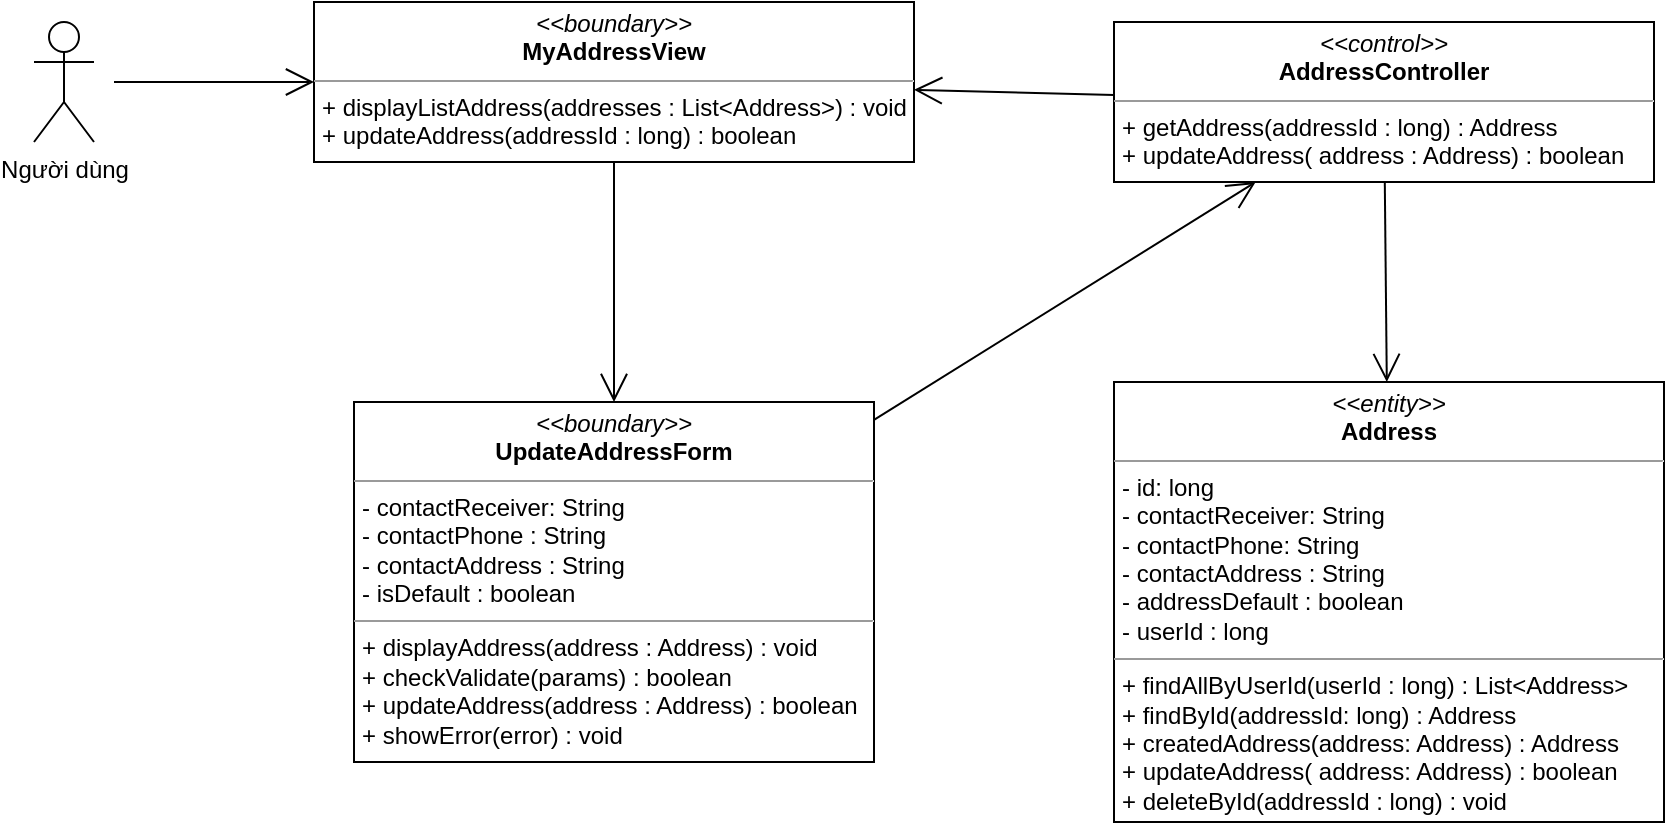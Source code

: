<mxfile version="14.7.4" type="device"><diagram id="C5RBs43oDa-KdzZeNtuy" name="Page-1"><mxGraphModel dx="2249" dy="794" grid="1" gridSize="10" guides="1" tooltips="1" connect="1" arrows="1" fold="1" page="1" pageScale="1" pageWidth="827" pageHeight="1169" math="0" shadow="0"><root><mxCell id="WIyWlLk6GJQsqaUBKTNV-0"/><mxCell id="WIyWlLk6GJQsqaUBKTNV-1" parent="WIyWlLk6GJQsqaUBKTNV-0"/><mxCell id="mKSSwaflYYiLRfJWTIJn-1" value="" style="endArrow=open;endFill=1;endSize=12;html=1;" parent="WIyWlLk6GJQsqaUBKTNV-1" source="Ir7iyALLqu-9nc8AwdAp-0" target="dgDBs6-We98Yv86p20uv-0" edge="1"><mxGeometry width="160" relative="1" as="geometry"><mxPoint x="-10" y="200.23" as="sourcePoint"/><mxPoint x="280" y="197.5" as="targetPoint"/></mxGeometry></mxCell><mxCell id="mKSSwaflYYiLRfJWTIJn-2" value="&lt;p style=&quot;margin: 0px ; margin-top: 4px ; text-align: center&quot;&gt;&lt;i&gt;&amp;lt;&amp;lt;entity&amp;gt;&amp;gt;&lt;/i&gt;&lt;br&gt;&lt;b&gt;Address&lt;/b&gt;&lt;/p&gt;&lt;hr size=&quot;1&quot;&gt;&lt;p style=&quot;margin: 0px ; margin-left: 4px&quot;&gt;- id: long&lt;/p&gt;&lt;p style=&quot;margin: 0px ; margin-left: 4px&quot;&gt;- contactReceiver: String&lt;br&gt;- contactPhone: String&lt;/p&gt;&lt;p style=&quot;margin: 0px ; margin-left: 4px&quot;&gt;- contactAddress : String&lt;/p&gt;&lt;p style=&quot;margin: 0px ; margin-left: 4px&quot;&gt;- addressDefault : boolean&lt;/p&gt;&lt;p style=&quot;margin: 0px ; margin-left: 4px&quot;&gt;- userId : long&lt;/p&gt;&lt;hr size=&quot;1&quot;&gt;&lt;p style=&quot;margin: 0px 0px 0px 4px&quot;&gt;+ findAllByUserId(userId : long) : List&amp;lt;Address&amp;gt;&lt;/p&gt;&lt;p style=&quot;margin: 0px 0px 0px 4px&quot;&gt;+ findById(addressId: long) : Address&lt;/p&gt;&lt;p style=&quot;margin: 0px 0px 0px 4px&quot;&gt;+ createdAddress(address: Address) : Address&lt;/p&gt;&lt;p style=&quot;margin: 0px 0px 0px 4px&quot;&gt;+ updateAddress( address: Address) : boolean&lt;/p&gt;&lt;p style=&quot;margin: 0px 0px 0px 4px&quot;&gt;+ deleteById(addressId : long) : void&lt;/p&gt;" style="verticalAlign=top;align=left;overflow=fill;fontSize=12;fontFamily=Helvetica;html=1;" parent="WIyWlLk6GJQsqaUBKTNV-1" vertex="1"><mxGeometry x="450" y="300" width="275" height="220" as="geometry"/></mxCell><mxCell id="mKSSwaflYYiLRfJWTIJn-3" value="&lt;p style=&quot;margin: 0px ; margin-top: 4px ; text-align: center&quot;&gt;&lt;i&gt;&amp;lt;&amp;lt;control&amp;gt;&amp;gt;&lt;/i&gt;&lt;br&gt;&lt;b&gt;AddressController&lt;/b&gt;&lt;br&gt;&lt;/p&gt;&lt;hr size=&quot;1&quot;&gt;&lt;p style=&quot;margin: 0px ; margin-left: 4px&quot;&gt;&lt;/p&gt;&lt;p style=&quot;margin: 0px 0px 0px 4px&quot;&gt;&lt;span&gt;+ getAddress(addressId : long) : Address&lt;/span&gt;&lt;br&gt;&lt;/p&gt;&lt;p style=&quot;margin: 0px 0px 0px 4px&quot;&gt;+ updateAddress( address : Address) : boolean&lt;/p&gt;" style="verticalAlign=top;align=left;overflow=fill;fontSize=12;fontFamily=Helvetica;html=1;" parent="WIyWlLk6GJQsqaUBKTNV-1" vertex="1"><mxGeometry x="450" y="120" width="270" height="80" as="geometry"/></mxCell><mxCell id="mKSSwaflYYiLRfJWTIJn-4" value="" style="endArrow=open;endFill=1;endSize=12;html=1;" parent="WIyWlLk6GJQsqaUBKTNV-1" source="mKSSwaflYYiLRfJWTIJn-3" target="mKSSwaflYYiLRfJWTIJn-2" edge="1"><mxGeometry width="160" relative="1" as="geometry"><mxPoint x="480" y="180" as="sourcePoint"/><mxPoint x="570" y="197.505" as="targetPoint"/></mxGeometry></mxCell><mxCell id="dgDBs6-We98Yv86p20uv-0" value="&lt;p style=&quot;margin: 0px ; margin-top: 4px ; text-align: center&quot;&gt;&lt;i&gt;&amp;lt;&amp;lt;boundary&amp;gt;&amp;gt;&lt;/i&gt;&lt;br&gt;&lt;b&gt;UpdateAddressForm&lt;/b&gt;&lt;/p&gt;&lt;hr size=&quot;1&quot;&gt;&lt;p style=&quot;margin: 0px ; margin-left: 4px&quot;&gt;- contactReceiver: String&lt;br&gt;- contactPhone : String&lt;/p&gt;&lt;p style=&quot;margin: 0px ; margin-left: 4px&quot;&gt;- contactAddress : String&lt;/p&gt;&lt;p style=&quot;margin: 0px ; margin-left: 4px&quot;&gt;- isDefault : boolean&lt;/p&gt;&lt;hr size=&quot;1&quot;&gt;&lt;p style=&quot;margin: 0px 0px 0px 4px&quot;&gt;+ displayAddress(address : Address) : void&lt;/p&gt;&lt;p style=&quot;margin: 0px 0px 0px 4px&quot;&gt;+ checkValidate(params) : boolean&lt;/p&gt;&lt;p style=&quot;margin: 0px 0px 0px 4px&quot;&gt;+ updateAddress(address : Address) : boolean&lt;/p&gt;&lt;p style=&quot;margin: 0px 0px 0px 4px&quot;&gt;+ showError(error) : void&lt;/p&gt;" style="verticalAlign=top;align=left;overflow=fill;fontSize=12;fontFamily=Helvetica;html=1;" parent="WIyWlLk6GJQsqaUBKTNV-1" vertex="1"><mxGeometry x="70" y="310" width="260" height="180" as="geometry"/></mxCell><mxCell id="dgDBs6-We98Yv86p20uv-1" value="" style="endArrow=open;endFill=1;endSize=12;html=1;" parent="WIyWlLk6GJQsqaUBKTNV-1" source="dgDBs6-We98Yv86p20uv-0" target="mKSSwaflYYiLRfJWTIJn-3" edge="1"><mxGeometry width="160" relative="1" as="geometry"><mxPoint x="360" y="190" as="sourcePoint"/><mxPoint x="370" y="270" as="targetPoint"/></mxGeometry></mxCell><mxCell id="Ir7iyALLqu-9nc8AwdAp-0" value="&lt;p style=&quot;margin: 0px ; margin-top: 4px ; text-align: center&quot;&gt;&lt;i&gt;&amp;lt;&amp;lt;boundary&amp;gt;&amp;gt;&lt;/i&gt;&lt;br&gt;&lt;b&gt;MyAddressView&lt;/b&gt;&lt;/p&gt;&lt;hr size=&quot;1&quot;&gt;&lt;p style=&quot;margin: 0px ; margin-left: 4px&quot;&gt;&lt;span&gt;+ displayListAddress(addresses : List&amp;lt;Address&amp;gt;) : void&lt;/span&gt;&lt;/p&gt;&lt;p style=&quot;margin: 0px 0px 0px 4px&quot;&gt;+ updateAddress(addressId : long) : boolean&lt;/p&gt;" style="verticalAlign=top;align=left;overflow=fill;fontSize=12;fontFamily=Helvetica;html=1;" parent="WIyWlLk6GJQsqaUBKTNV-1" vertex="1"><mxGeometry x="50" y="110" width="300" height="80" as="geometry"/></mxCell><mxCell id="FcL20sXVkFTFNX4qeqDs-0" value="Người dùng" style="shape=umlActor;verticalLabelPosition=bottom;verticalAlign=top;html=1;" vertex="1" parent="WIyWlLk6GJQsqaUBKTNV-1"><mxGeometry x="-90" y="120" width="30" height="60" as="geometry"/></mxCell><mxCell id="FcL20sXVkFTFNX4qeqDs-1" value="" style="endArrow=open;endFill=1;endSize=12;html=1;" edge="1" parent="WIyWlLk6GJQsqaUBKTNV-1" target="Ir7iyALLqu-9nc8AwdAp-0"><mxGeometry width="160" relative="1" as="geometry"><mxPoint x="-50" y="150" as="sourcePoint"/><mxPoint x="380" y="410" as="targetPoint"/></mxGeometry></mxCell><mxCell id="FcL20sXVkFTFNX4qeqDs-2" value="" style="endArrow=open;endFill=1;endSize=12;html=1;" edge="1" parent="WIyWlLk6GJQsqaUBKTNV-1" source="mKSSwaflYYiLRfJWTIJn-3" target="Ir7iyALLqu-9nc8AwdAp-0"><mxGeometry width="160" relative="1" as="geometry"><mxPoint x="220" y="410" as="sourcePoint"/><mxPoint x="380" y="410" as="targetPoint"/></mxGeometry></mxCell></root></mxGraphModel></diagram></mxfile>